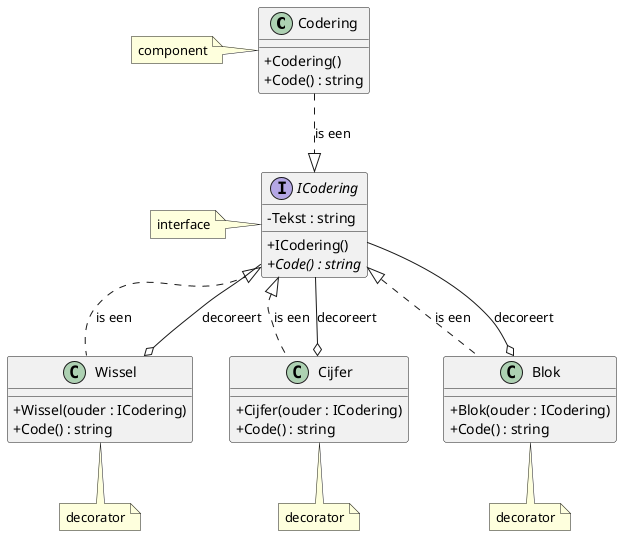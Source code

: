 @startuml labo2
skinparam ClassAttributeIconSize 0
class Codering{
    +Codering()
    +Code() : string
}
note left: component
interface ICodering{
    -Tekst : string
    +ICodering()
    +{abstract}Code() : string
}
note left: interface
class Wissel{
    +Wissel(ouder : ICodering)
    +Code() : string
}
note bottom: decorator
class Cijfer{
    +Cijfer(ouder : ICodering)
    +Code() : string
}
note bottom: decorator
class Blok{
    +Blok(ouder : ICodering)
    +Code() : string
}
note bottom: decorator

ICodering <|.up. Codering : is een
ICodering <|.. Wissel: is een
ICodering <|.. Cijfer: is een
ICodering <|.. Blok: is een

Wissel o-- ICodering: decoreert
Cijfer o-- ICodering: decoreert
Blok o-- ICodering: decoreert

@enduml